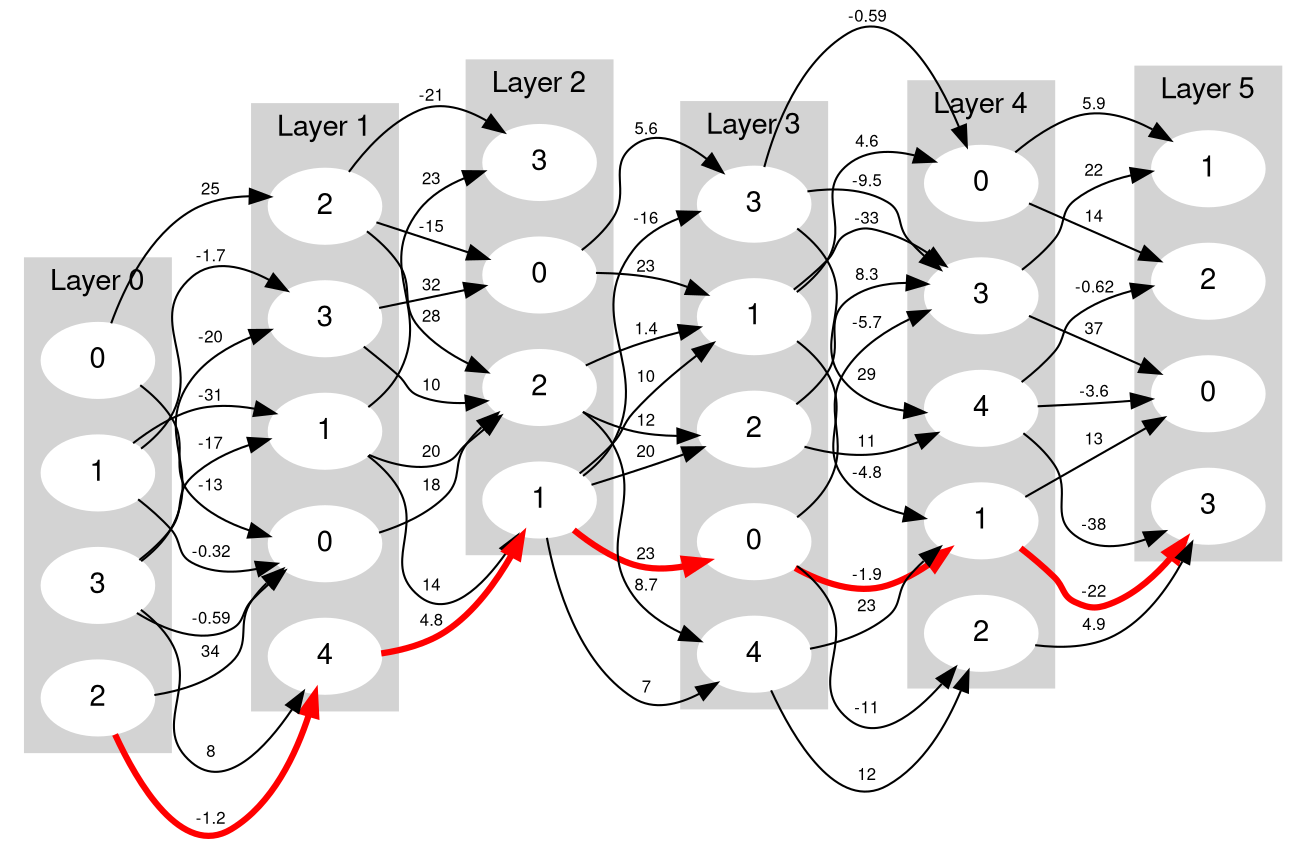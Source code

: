 strict digraph {
  fontname="Helvetica,Arial,sans-serif"
  node [fontname="Helvetica,Arial,sans-serif"]
  edge [fontname="Helvetica,Arial,sans-serif", fontsize="8pt"]
  rankdir="LR";

  subgraph cluster_0 {
    style=filled;
    color=lightgrey;
    node [style=filled, color=white];
    label = "Layer 0";

    node_0_0 [label="0"];
    node_0_1 [label="1"];
    node_0_2 [label="2"];
    node_0_3 [label="3"];
  }

  subgraph cluster_1 {
    style=filled;
    color=lightgrey;
    node [style=filled, color=white];
    label = "Layer 1";

    node_1_0 [label="0"];
    node_1_1 [label="1"];
    node_1_2 [label="2"];
    node_1_3 [label="3"];
    node_1_4 [label="4"];
  }

  node_0_1 -> node_1_0 [label="-0.32"]
  node_0_0 -> node_1_0 [label="-13"]
  node_0_2 -> node_1_0 [label="34"]
  node_0_3 -> node_1_0 [label="-0.59"]
  node_0_3 -> node_1_1 [label="-17"]
  node_0_1 -> node_1_1 [label="-31"]
  node_0_0 -> node_1_2 [label="25"]
  node_0_1 -> node_1_3 [label="-19"]
  node_0_1 -> node_1_3 [label="-1.7"]
  node_0_3 -> node_1_3 [label="-20"]
  node_0_3 -> node_1_4 [label="8"]
  node_0_2 -> node_1_4 [label="-50"]
  node_0_2 -> node_1_4 [label="-1.2"]

  subgraph cluster_2 {
    style=filled;
    color=lightgrey;
    node [style=filled, color=white];
    label = "Layer 2";

    node_2_0 [label="0"];
    node_2_1 [label="1"];
    node_2_2 [label="2"];
    node_2_3 [label="3"];
  }

  node_1_3 -> node_2_0 [label="-14"]
  node_1_3 -> node_2_0 [label="32"]
  node_1_2 -> node_2_0 [label="-15"]
  node_1_4 -> node_2_1 [label="29"]
  node_1_4 -> node_2_1 [label="45"]
  node_1_4 -> node_2_1 [label="4.8"]
  node_1_1 -> node_2_1 [label="14"]
  node_1_1 -> node_2_2 [label="20"]
  node_1_2 -> node_2_2 [label="28"]
  node_1_0 -> node_2_2 [label="18"]
  node_1_3 -> node_2_2 [label="10"]
  node_1_1 -> node_2_3 [label="-16"]
  node_1_1 -> node_2_3 [label="23"]
  node_1_2 -> node_2_3 [label="2.4"]
  node_1_2 -> node_2_3 [label="-21"]

  subgraph cluster_3 {
    style=filled;
    color=lightgrey;
    node [style=filled, color=white];
    label = "Layer 3";

    node_3_0 [label="0"];
    node_3_1 [label="1"];
    node_3_2 [label="2"];
    node_3_3 [label="3"];
    node_3_4 [label="4"];
  }

  node_2_1 -> node_3_0 [label="31"]
  node_2_1 -> node_3_0 [label="-4.3"]
  node_2_1 -> node_3_0 [label="23"]
  node_2_1 -> node_3_1 [label="18"]
  node_2_2 -> node_3_1 [label="1.4"]
  node_2_0 -> node_3_1 [label="23"]
  node_2_1 -> node_3_1 [label="10"]
  node_2_1 -> node_3_2 [label="20"]
  node_2_2 -> node_3_2 [label="36"]
  node_2_2 -> node_3_2 [label="12"]
  node_2_1 -> node_3_3 [label="-16"]
  node_2_0 -> node_3_3 [label="5.6"]
  node_2_2 -> node_3_4 [label="8.7"]
  node_2_1 -> node_3_4 [label="7"]

  subgraph cluster_4 {
    style=filled;
    color=lightgrey;
    node [style=filled, color=white];
    label = "Layer 4";

    node_4_0 [label="0"];
    node_4_1 [label="1"];
    node_4_2 [label="2"];
    node_4_3 [label="3"];
    node_4_4 [label="4"];
  }

  node_3_3 -> node_4_0 [label="-0.59"]
  node_3_1 -> node_4_0 [label="3.3"]
  node_3_1 -> node_4_0 [label="-7.7"]
  node_3_1 -> node_4_0 [label="4.6"]
  node_3_4 -> node_4_1 [label="23"]
  node_3_0 -> node_4_1 [label="20"]
  node_3_0 -> node_4_1 [label="-1.9"]
  node_3_1 -> node_4_1 [label="-4.8"]
  node_3_4 -> node_4_2 [label="-20"]
  node_3_4 -> node_4_2 [label="12"]
  node_3_0 -> node_4_2 [label="-11"]
  node_3_1 -> node_4_3 [label="-33"]
  node_3_0 -> node_4_3 [label="-5.7"]
  node_3_2 -> node_4_3 [label="8.3"]
  node_3_3 -> node_4_3 [label="-9.5"]
  node_3_3 -> node_4_4 [label="29"]
  node_3_2 -> node_4_4 [label="11"]

  subgraph cluster_5 {
    style=filled;
    color=lightgrey;
    node [style=filled, color=white];
    label = "Layer 5";

    node_5_0 [label="0"];
    node_5_1 [label="1"];
    node_5_2 [label="2"];
    node_5_3 [label="3"];
  }

  node_4_4 -> node_5_0 [label="-0.98"]
  node_4_1 -> node_5_0 [label="13"]
  node_4_3 -> node_5_0 [label="37"]
  node_4_4 -> node_5_0 [label="-3.6"]
  node_4_0 -> node_5_1 [label="5.9"]
  node_4_3 -> node_5_1 [label="22"]
  node_4_4 -> node_5_2 [label="48"]
  node_4_4 -> node_5_2 [label="-0.62"]
  node_4_0 -> node_5_2 [label="14"]
  node_4_1 -> node_5_3 [label="-22"]
  node_4_4 -> node_5_3 [label="23"]
  node_4_2 -> node_5_3 [label="4.9"]
  node_4_4 -> node_5_3 [label="-38"]

  node_4_1 -> node_5_3 [penwidth="3", color="red"];
  node_3_0 -> node_4_1 [penwidth="3", color="red"];
  node_2_1 -> node_3_0 [penwidth="3", color="red"];
  node_1_4 -> node_2_1 [penwidth="3", color="red"];
  node_0_2 -> node_1_4 [penwidth="3", color="red"];
}
